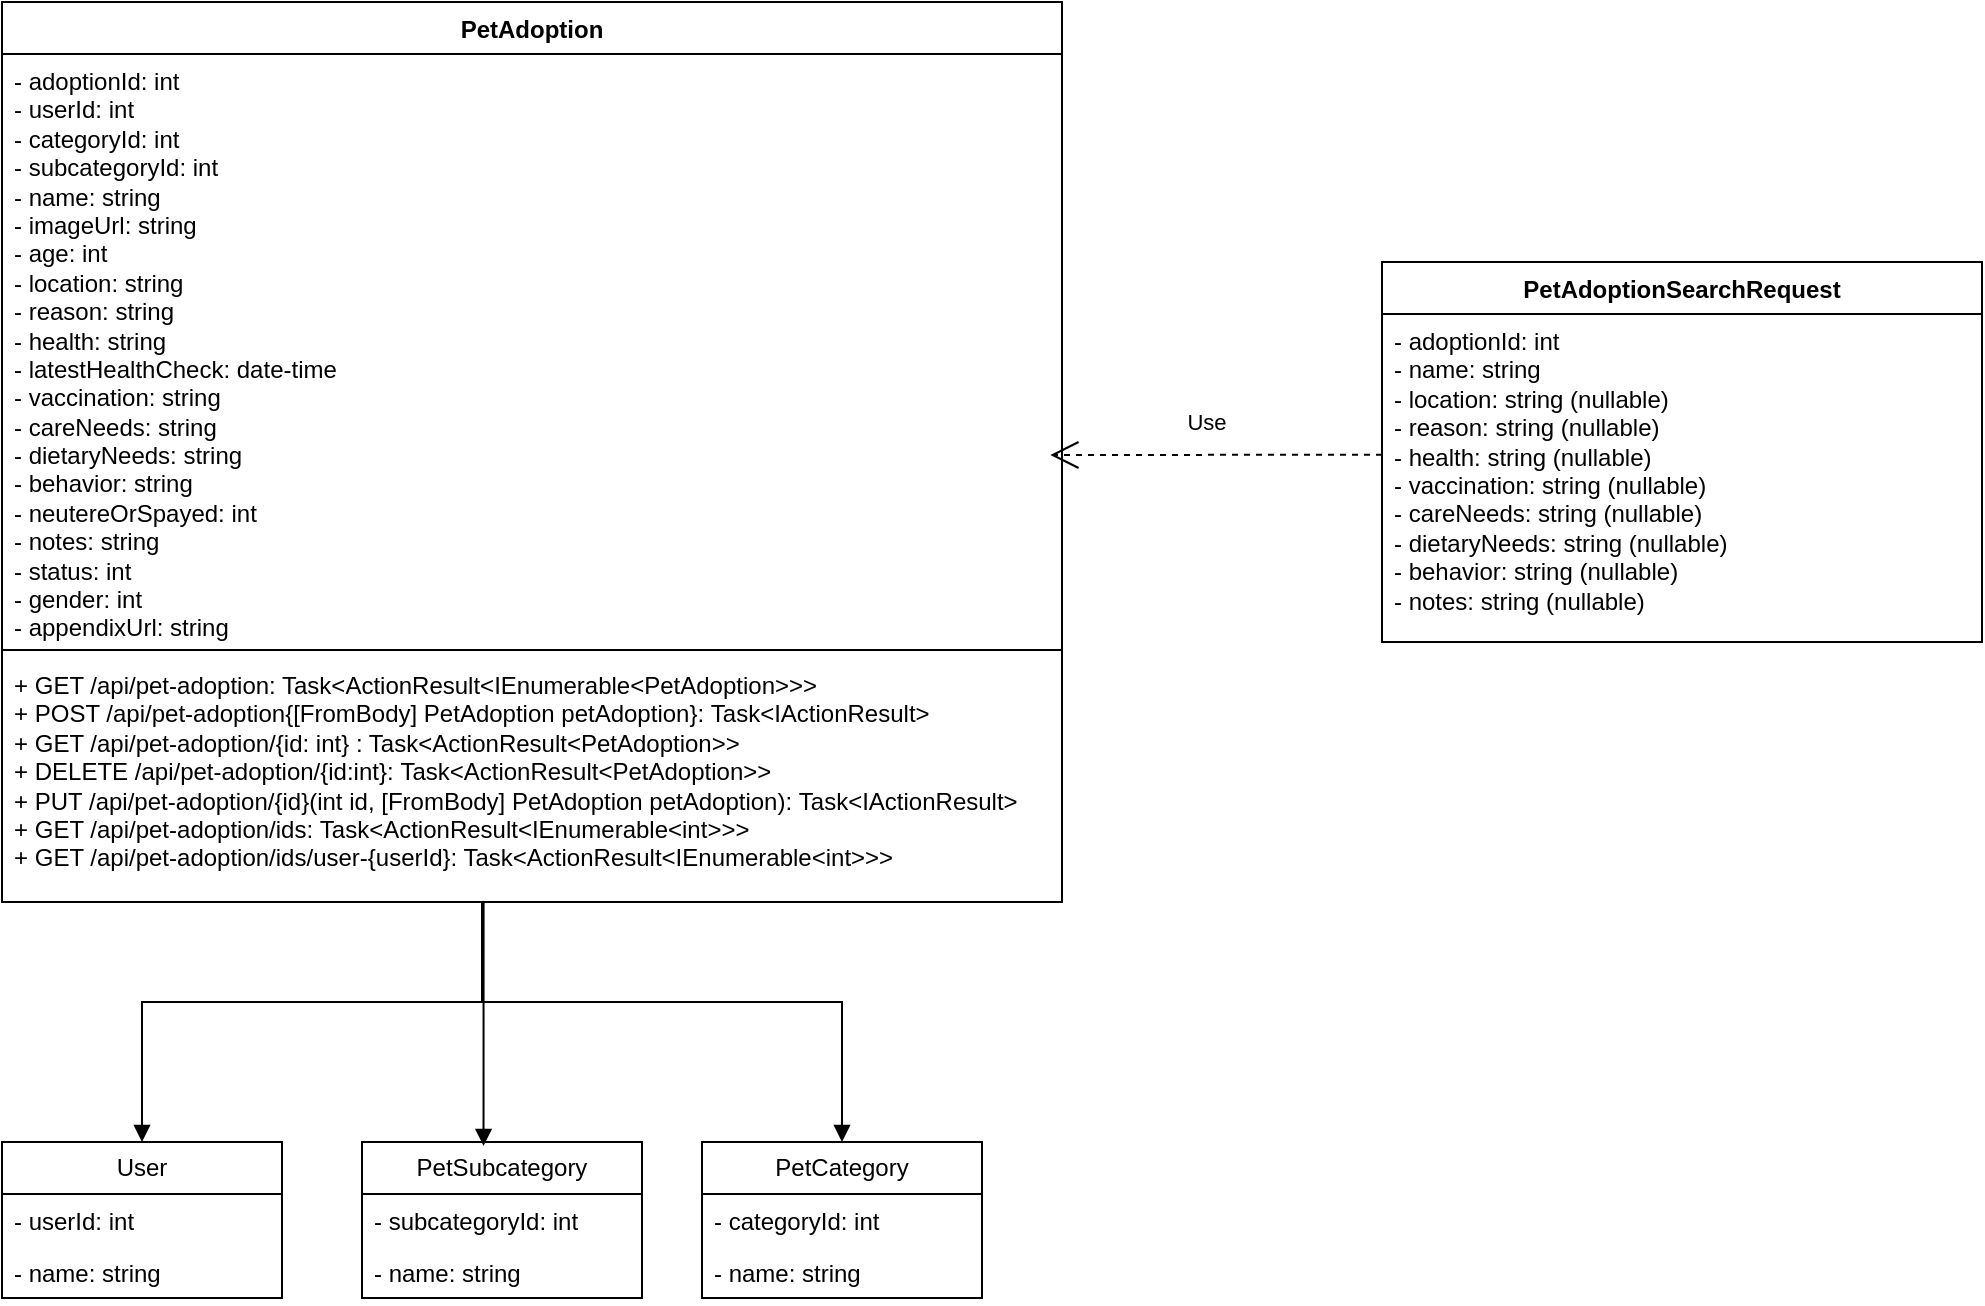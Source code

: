 <mxfile version="24.7.5">
  <diagram id="C5RBs43oDa-KdzZeNtuy" name="Page-1">
    <mxGraphModel dx="1290" dy="621" grid="1" gridSize="10" guides="1" tooltips="1" connect="1" arrows="1" fold="1" page="1" pageScale="1" pageWidth="827" pageHeight="1169" math="0" shadow="0">
      <root>
        <mxCell id="WIyWlLk6GJQsqaUBKTNV-0" />
        <mxCell id="WIyWlLk6GJQsqaUBKTNV-1" parent="WIyWlLk6GJQsqaUBKTNV-0" />
        <mxCell id="1ak7zl65SpvDr4yCtHpQ-0" value="PetAdoption" style="swimlane;fontStyle=1;align=center;verticalAlign=top;childLayout=stackLayout;horizontal=1;startSize=26;horizontalStack=0;resizeParent=1;resizeParentMax=0;resizeLast=0;collapsible=1;marginBottom=0;whiteSpace=wrap;html=1;" parent="WIyWlLk6GJQsqaUBKTNV-1" vertex="1">
          <mxGeometry x="80" y="60" width="530" height="450" as="geometry">
            <mxRectangle x="330" y="250" width="110" height="30" as="alternateBounds" />
          </mxGeometry>
        </mxCell>
        <mxCell id="1ak7zl65SpvDr4yCtHpQ-1" value="- adoptionId: int&lt;div&gt;- userId: int&lt;/div&gt;&lt;div&gt;- categoryId: int&lt;/div&gt;&lt;div&gt;- subcategoryId: int&lt;/div&gt;&lt;div&gt;- name: string&lt;/div&gt;&lt;div&gt;- imageUrl: string&lt;/div&gt;&lt;div&gt;- age: int&lt;/div&gt;&lt;div&gt;- location: string&lt;/div&gt;&lt;div&gt;- reason: string&lt;/div&gt;&lt;div&gt;- health: string&lt;/div&gt;&lt;div&gt;- latestHealthCheck: date-time&lt;/div&gt;&lt;div&gt;- vaccination: string&lt;/div&gt;&lt;div&gt;- careNeeds: string&lt;/div&gt;&lt;div&gt;- dietaryNeeds: string&lt;/div&gt;&lt;div&gt;- behavior: string&lt;/div&gt;&lt;div&gt;- neutereOrSpayed: int&lt;/div&gt;&lt;div&gt;- notes: string&lt;/div&gt;&lt;div&gt;- status: int&lt;/div&gt;&lt;div&gt;- gender: int&lt;/div&gt;&lt;div&gt;- appendixUrl: string&lt;/div&gt;" style="text;strokeColor=none;fillColor=none;align=left;verticalAlign=top;spacingLeft=4;spacingRight=4;overflow=hidden;rotatable=0;points=[[0,0.5],[1,0.5]];portConstraint=eastwest;whiteSpace=wrap;html=1;" parent="1ak7zl65SpvDr4yCtHpQ-0" vertex="1">
          <mxGeometry y="26" width="530" height="294" as="geometry" />
        </mxCell>
        <mxCell id="1ak7zl65SpvDr4yCtHpQ-2" value="" style="line;strokeWidth=1;fillColor=none;align=left;verticalAlign=middle;spacingTop=-1;spacingLeft=3;spacingRight=3;rotatable=0;labelPosition=right;points=[];portConstraint=eastwest;strokeColor=inherit;" parent="1ak7zl65SpvDr4yCtHpQ-0" vertex="1">
          <mxGeometry y="320" width="530" height="8" as="geometry" />
        </mxCell>
        <mxCell id="1ak7zl65SpvDr4yCtHpQ-3" value="&lt;span class=&quot;hljs-string&quot;&gt;+&lt;/span&gt; &lt;span class=&quot;hljs-string&quot;&gt;GET&lt;/span&gt; &lt;span class=&quot;hljs-string&quot;&gt;/api/pet-adoption: Task&amp;lt;ActionResult&amp;lt;IEnumerable&amp;lt;PetAdoption&amp;gt;&amp;gt;&amp;gt;&lt;/span&gt;&lt;div&gt;&lt;span class=&quot;hljs-string&quot;&gt;&lt;span class=&quot;hljs-string&quot;&gt;+&lt;/span&gt; &lt;span class=&quot;hljs-string&quot;&gt;POST&lt;/span&gt; &lt;span class=&quot;hljs-string&quot;&gt;/api/pet-adoption{[FromBody] PetAdoption petAdoption}&lt;/span&gt;&lt;span class=&quot;hljs-string&quot;&gt;:&lt;/span&gt;&amp;nbsp;Task&amp;lt;IActionResult&amp;gt;&lt;br&gt;&lt;/span&gt;&lt;/div&gt;&lt;div&gt;&lt;span class=&quot;hljs-string&quot;&gt;&lt;span class=&quot;hljs-string&quot;&gt;&lt;span class=&quot;hljs-string&quot;&gt;+&lt;/span&gt; &lt;span class=&quot;hljs-string&quot;&gt;GET&lt;/span&gt; &lt;span class=&quot;hljs-string&quot;&gt;/api/pet-adoption/{id: int} &lt;/span&gt;&lt;/span&gt;&lt;/span&gt;&lt;span style=&quot;background-color: initial;&quot; class=&quot;hljs-string&quot;&gt;:&lt;/span&gt;&lt;span style=&quot;background-color: initial;&quot;&gt; &lt;/span&gt;&lt;span style=&quot;background-color: initial;&quot; class=&quot;hljs-string&quot;&gt;Task&amp;lt;ActionResult&amp;lt;PetAdoption&amp;gt;&amp;gt;&lt;/span&gt;&lt;/div&gt;&lt;div&gt;&lt;span class=&quot;hljs-string&quot;&gt;&lt;span class=&quot;hljs-string&quot;&gt;+&lt;/span&gt; &lt;span class=&quot;hljs-string&quot;&gt;DELETE&lt;/span&gt; &lt;span class=&quot;hljs-string&quot;&gt;/api/pet-adoption/{id:int}&lt;/span&gt;&lt;span class=&quot;hljs-string&quot;&gt;:&lt;/span&gt;&amp;nbsp;&lt;span style=&quot;background-color: initial;&quot;&gt;Task&amp;lt;ActionResult&amp;lt;PetAdoption&amp;gt;&amp;gt;&lt;/span&gt;&lt;br&gt;&lt;/span&gt;&lt;/div&gt;&lt;div&gt;&lt;span class=&quot;hljs-string&quot;&gt;&lt;span class=&quot;hljs-string&quot;&gt;&lt;span class=&quot;hljs-string&quot;&gt;+&lt;/span&gt; &lt;span class=&quot;hljs-string&quot;&gt;PUT&lt;/span&gt; &lt;span class=&quot;hljs-string&quot;&gt;/api/pet-adoption/{id}(&lt;/span&gt;&lt;span class=&quot;hljs-string&quot;&gt;int id, [FromBody] PetAdoption petAdoption):&lt;/span&gt;&amp;nbsp;&lt;span style=&quot;background-color: initial;&quot;&gt;Task&amp;lt;IActionResult&amp;gt;&lt;/span&gt;&lt;br&gt;&lt;/span&gt;&lt;/span&gt;&lt;/div&gt;&lt;div&gt;&lt;span class=&quot;hljs-string&quot;&gt;&lt;span class=&quot;hljs-string&quot;&gt;&lt;span class=&quot;hljs-string&quot;&gt;&lt;span class=&quot;hljs-string&quot;&gt;+&lt;/span&gt; &lt;span class=&quot;hljs-string&quot;&gt;GET&lt;/span&gt; &lt;span class=&quot;hljs-string&quot;&gt;/api/pet-adoption/ids:&lt;/span&gt;&amp;nbsp;Task&amp;lt;ActionResult&amp;lt;IEnumerable&amp;lt;int&amp;gt;&amp;gt;&amp;gt;&lt;br&gt;&lt;/span&gt;&lt;/span&gt;&lt;/span&gt;&lt;/div&gt;&lt;div&gt;&lt;span class=&quot;hljs-string&quot;&gt;&lt;span class=&quot;hljs-string&quot;&gt;&lt;span class=&quot;hljs-string&quot;&gt;&lt;span class=&quot;hljs-string&quot;&gt;+&lt;/span&gt; &lt;span class=&quot;hljs-string&quot;&gt;GET&lt;/span&gt; &lt;span class=&quot;hljs-string&quot;&gt;/api/pet-adoption/ids/user-{userId}&lt;/span&gt;&lt;span class=&quot;hljs-string&quot;&gt;:&lt;/span&gt; &lt;span class=&quot;hljs-string&quot;&gt;Task&amp;lt;ActionResult&amp;lt;IEnumerable&amp;lt;int&amp;gt;&amp;gt;&amp;gt;&lt;/span&gt;&lt;br&gt;&lt;/span&gt;&lt;/span&gt;&lt;/span&gt;&lt;/div&gt;" style="text;strokeColor=none;fillColor=none;align=left;verticalAlign=top;spacingLeft=4;spacingRight=4;overflow=hidden;rotatable=0;points=[[0,0.5],[1,0.5]];portConstraint=eastwest;whiteSpace=wrap;html=1;" parent="1ak7zl65SpvDr4yCtHpQ-0" vertex="1">
          <mxGeometry y="328" width="530" height="122" as="geometry" />
        </mxCell>
        <mxCell id="_IUZYU7pE2qKw2oOYi1W-4" value="PetAdoptionSearchRequest" style="swimlane;fontStyle=1;align=center;verticalAlign=top;childLayout=stackLayout;horizontal=1;startSize=26;horizontalStack=0;resizeParent=1;resizeParentMax=0;resizeLast=0;collapsible=1;marginBottom=0;whiteSpace=wrap;html=1;" parent="WIyWlLk6GJQsqaUBKTNV-1" vertex="1">
          <mxGeometry x="770" y="190" width="300" height="190" as="geometry" />
        </mxCell>
        <mxCell id="_IUZYU7pE2qKw2oOYi1W-5" value="- adoptionId: int&lt;br&gt;- name: &lt;span class=&quot;hljs-built_in&quot;&gt;string&lt;/span&gt;&amp;nbsp;&lt;br&gt;- location: &lt;span class=&quot;hljs-built_in&quot;&gt;string&lt;/span&gt; (nullable)&lt;br&gt;- reason: &lt;span class=&quot;hljs-built_in&quot;&gt;string&lt;/span&gt; (nullable)&lt;br&gt;- health: &lt;span class=&quot;hljs-built_in&quot;&gt;string&lt;/span&gt; (nullable)&lt;br&gt;- vaccination: &lt;span class=&quot;hljs-built_in&quot;&gt;string&lt;/span&gt; (nullable)&lt;br&gt;- careNeeds: &lt;span class=&quot;hljs-built_in&quot;&gt;string&lt;/span&gt; (nullable)&lt;br&gt;- dietaryNeeds: &lt;span class=&quot;hljs-built_in&quot;&gt;string&lt;/span&gt; (nullable)&lt;br&gt;- behavior: &lt;span class=&quot;hljs-built_in&quot;&gt;string&lt;/span&gt; (nullable)&lt;br&gt;- notes: &lt;span class=&quot;hljs-built_in&quot;&gt;string&lt;/span&gt; (nullable)" style="text;strokeColor=none;fillColor=none;align=left;verticalAlign=top;spacingLeft=4;spacingRight=4;overflow=hidden;rotatable=0;points=[[0,0.5],[1,0.5]];portConstraint=eastwest;whiteSpace=wrap;html=1;" parent="_IUZYU7pE2qKw2oOYi1W-4" vertex="1">
          <mxGeometry y="26" width="300" height="164" as="geometry" />
        </mxCell>
        <mxCell id="_IUZYU7pE2qKw2oOYi1W-8" value="User" style="swimlane;fontStyle=0;childLayout=stackLayout;horizontal=1;startSize=26;fillColor=none;horizontalStack=0;resizeParent=1;resizeParentMax=0;resizeLast=0;collapsible=1;marginBottom=0;whiteSpace=wrap;html=1;" parent="WIyWlLk6GJQsqaUBKTNV-1" vertex="1">
          <mxGeometry x="80" y="630" width="140" height="78" as="geometry" />
        </mxCell>
        <mxCell id="_IUZYU7pE2qKw2oOYi1W-9" value="- userId: int" style="text;strokeColor=none;fillColor=none;align=left;verticalAlign=top;spacingLeft=4;spacingRight=4;overflow=hidden;rotatable=0;points=[[0,0.5],[1,0.5]];portConstraint=eastwest;whiteSpace=wrap;html=1;" parent="_IUZYU7pE2qKw2oOYi1W-8" vertex="1">
          <mxGeometry y="26" width="140" height="26" as="geometry" />
        </mxCell>
        <mxCell id="_IUZYU7pE2qKw2oOYi1W-10" value="- name: string" style="text;strokeColor=none;fillColor=none;align=left;verticalAlign=top;spacingLeft=4;spacingRight=4;overflow=hidden;rotatable=0;points=[[0,0.5],[1,0.5]];portConstraint=eastwest;whiteSpace=wrap;html=1;" parent="_IUZYU7pE2qKw2oOYi1W-8" vertex="1">
          <mxGeometry y="52" width="140" height="26" as="geometry" />
        </mxCell>
        <mxCell id="_IUZYU7pE2qKw2oOYi1W-12" value="PetCategory" style="swimlane;fontStyle=0;childLayout=stackLayout;horizontal=1;startSize=26;fillColor=none;horizontalStack=0;resizeParent=1;resizeParentMax=0;resizeLast=0;collapsible=1;marginBottom=0;whiteSpace=wrap;html=1;" parent="WIyWlLk6GJQsqaUBKTNV-1" vertex="1">
          <mxGeometry x="430" y="630" width="140" height="78" as="geometry" />
        </mxCell>
        <mxCell id="_IUZYU7pE2qKw2oOYi1W-13" value="- categoryId: int" style="text;strokeColor=none;fillColor=none;align=left;verticalAlign=top;spacingLeft=4;spacingRight=4;overflow=hidden;rotatable=0;points=[[0,0.5],[1,0.5]];portConstraint=eastwest;whiteSpace=wrap;html=1;" parent="_IUZYU7pE2qKw2oOYi1W-12" vertex="1">
          <mxGeometry y="26" width="140" height="26" as="geometry" />
        </mxCell>
        <mxCell id="_IUZYU7pE2qKw2oOYi1W-14" value="- name: string" style="text;strokeColor=none;fillColor=none;align=left;verticalAlign=top;spacingLeft=4;spacingRight=4;overflow=hidden;rotatable=0;points=[[0,0.5],[1,0.5]];portConstraint=eastwest;whiteSpace=wrap;html=1;" parent="_IUZYU7pE2qKw2oOYi1W-12" vertex="1">
          <mxGeometry y="52" width="140" height="26" as="geometry" />
        </mxCell>
        <mxCell id="_IUZYU7pE2qKw2oOYi1W-15" value="PetSubcategory" style="swimlane;fontStyle=0;childLayout=stackLayout;horizontal=1;startSize=26;fillColor=none;horizontalStack=0;resizeParent=1;resizeParentMax=0;resizeLast=0;collapsible=1;marginBottom=0;whiteSpace=wrap;html=1;" parent="WIyWlLk6GJQsqaUBKTNV-1" vertex="1">
          <mxGeometry x="260" y="630" width="140" height="78" as="geometry" />
        </mxCell>
        <mxCell id="_IUZYU7pE2qKw2oOYi1W-16" value="- subcategoryId: int" style="text;strokeColor=none;fillColor=none;align=left;verticalAlign=top;spacingLeft=4;spacingRight=4;overflow=hidden;rotatable=0;points=[[0,0.5],[1,0.5]];portConstraint=eastwest;whiteSpace=wrap;html=1;" parent="_IUZYU7pE2qKw2oOYi1W-15" vertex="1">
          <mxGeometry y="26" width="140" height="26" as="geometry" />
        </mxCell>
        <mxCell id="_IUZYU7pE2qKw2oOYi1W-17" value="- name: string" style="text;strokeColor=none;fillColor=none;align=left;verticalAlign=top;spacingLeft=4;spacingRight=4;overflow=hidden;rotatable=0;points=[[0,0.5],[1,0.5]];portConstraint=eastwest;whiteSpace=wrap;html=1;" parent="_IUZYU7pE2qKw2oOYi1W-15" vertex="1">
          <mxGeometry y="52" width="140" height="26" as="geometry" />
        </mxCell>
        <mxCell id="_IUZYU7pE2qKw2oOYi1W-18" value="Use" style="endArrow=open;endSize=12;dashed=1;html=1;rounded=0;entryX=0.989;entryY=0.682;entryDx=0;entryDy=0;entryPerimeter=0;exitX=0;exitY=0.429;exitDx=0;exitDy=0;exitPerimeter=0;" parent="WIyWlLk6GJQsqaUBKTNV-1" source="_IUZYU7pE2qKw2oOYi1W-5" target="1ak7zl65SpvDr4yCtHpQ-1" edge="1">
          <mxGeometry x="0.069" y="-16" width="160" relative="1" as="geometry">
            <mxPoint x="648" y="286" as="sourcePoint" />
            <mxPoint x="740" y="250" as="targetPoint" />
            <mxPoint x="1" as="offset" />
          </mxGeometry>
        </mxCell>
        <mxCell id="_IUZYU7pE2qKw2oOYi1W-23" value="" style="endArrow=block;endFill=1;html=1;edgeStyle=orthogonalEdgeStyle;align=left;verticalAlign=top;rounded=0;entryX=0.5;entryY=0;entryDx=0;entryDy=0;" parent="WIyWlLk6GJQsqaUBKTNV-1" target="_IUZYU7pE2qKw2oOYi1W-8" edge="1">
          <mxGeometry x="-1" relative="1" as="geometry">
            <mxPoint x="364" y="510" as="sourcePoint" />
            <mxPoint x="750" y="470" as="targetPoint" />
            <Array as="points">
              <mxPoint x="320" y="510" />
              <mxPoint x="320" y="560" />
              <mxPoint x="150" y="560" />
            </Array>
          </mxGeometry>
        </mxCell>
        <mxCell id="_IUZYU7pE2qKw2oOYi1W-25" value="" style="endArrow=block;endFill=1;html=1;edgeStyle=orthogonalEdgeStyle;align=left;verticalAlign=top;rounded=0;entryX=0.5;entryY=0;entryDx=0;entryDy=0;" parent="WIyWlLk6GJQsqaUBKTNV-1" target="_IUZYU7pE2qKw2oOYi1W-12" edge="1">
          <mxGeometry x="-0.649" y="-76" relative="1" as="geometry">
            <mxPoint x="330" y="510" as="sourcePoint" />
            <mxPoint x="800" y="510" as="targetPoint" />
            <Array as="points">
              <mxPoint x="320" y="510" />
              <mxPoint x="320" y="560" />
              <mxPoint x="500" y="560" />
            </Array>
            <mxPoint x="-70" y="-46" as="offset" />
          </mxGeometry>
        </mxCell>
        <mxCell id="_IUZYU7pE2qKw2oOYi1W-27" value="" style="endArrow=block;endFill=1;html=1;edgeStyle=orthogonalEdgeStyle;align=left;verticalAlign=top;rounded=0;entryX=0.434;entryY=0.025;entryDx=0;entryDy=0;entryPerimeter=0;" parent="WIyWlLk6GJQsqaUBKTNV-1" target="_IUZYU7pE2qKw2oOYi1W-15" edge="1">
          <mxGeometry x="-1" relative="1" as="geometry">
            <mxPoint x="340" y="510" as="sourcePoint" />
            <mxPoint x="590" y="600" as="targetPoint" />
            <Array as="points">
              <mxPoint x="321" y="510" />
            </Array>
          </mxGeometry>
        </mxCell>
      </root>
    </mxGraphModel>
  </diagram>
</mxfile>
